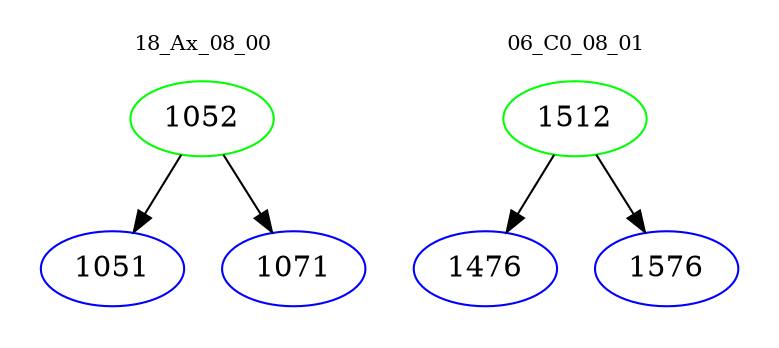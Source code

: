 digraph{
subgraph cluster_0 {
color = white
label = "18_Ax_08_00";
fontsize=10;
T0_1052 [label="1052", color="green"]
T0_1052 -> T0_1051 [color="black"]
T0_1051 [label="1051", color="blue"]
T0_1052 -> T0_1071 [color="black"]
T0_1071 [label="1071", color="blue"]
}
subgraph cluster_1 {
color = white
label = "06_C0_08_01";
fontsize=10;
T1_1512 [label="1512", color="green"]
T1_1512 -> T1_1476 [color="black"]
T1_1476 [label="1476", color="blue"]
T1_1512 -> T1_1576 [color="black"]
T1_1576 [label="1576", color="blue"]
}
}
